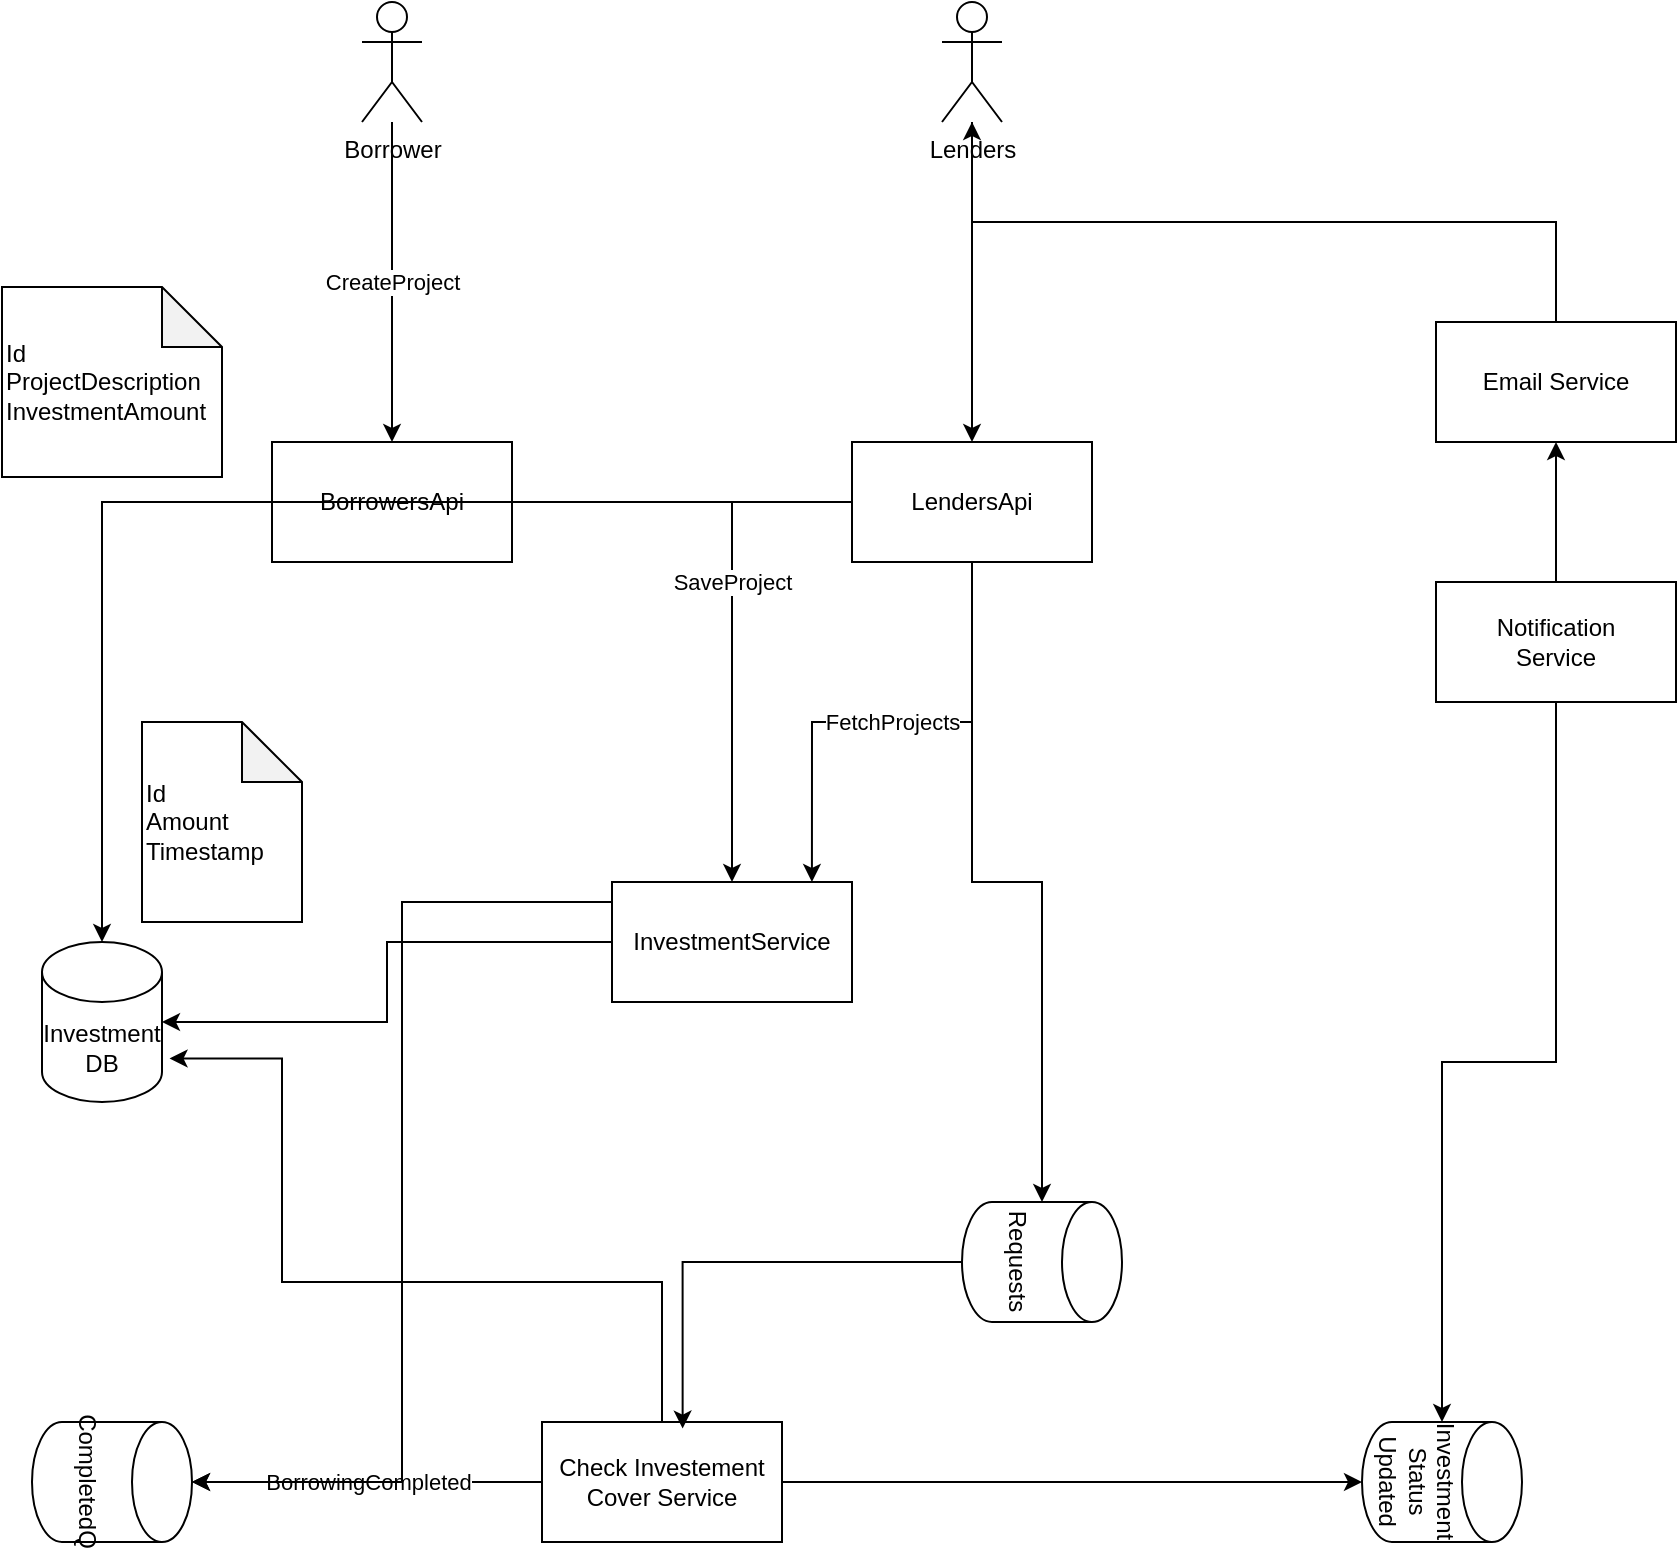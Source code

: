 <mxfile version="28.0.7">
  <diagram name="Page-1" id="QcmdCAFyl588AsEVvvNW">
    <mxGraphModel dx="1419" dy="790" grid="1" gridSize="10" guides="1" tooltips="1" connect="1" arrows="1" fold="1" page="1" pageScale="1" pageWidth="827" pageHeight="1169" math="0" shadow="0">
      <root>
        <mxCell id="0" />
        <mxCell id="1" parent="0" />
        <mxCell id="K3NKv6Qhj0mhAyRTtThp-7" value="SaveProject" style="edgeStyle=orthogonalEdgeStyle;rounded=0;orthogonalLoop=1;jettySize=auto;html=1;" edge="1" parent="1" source="L47VmO09IX6jQb7W13hx-1" target="K3NKv6Qhj0mhAyRTtThp-30">
          <mxGeometry relative="1" as="geometry" />
        </mxCell>
        <mxCell id="L47VmO09IX6jQb7W13hx-1" value="BorrowersApi" style="rounded=0;whiteSpace=wrap;html=1;" parent="1" vertex="1">
          <mxGeometry x="245" y="280" width="120" height="60" as="geometry" />
        </mxCell>
        <mxCell id="K3NKv6Qhj0mhAyRTtThp-3" value="CreateProject" style="edgeStyle=orthogonalEdgeStyle;rounded=0;orthogonalLoop=1;jettySize=auto;html=1;" edge="1" parent="1" source="K3NKv6Qhj0mhAyRTtThp-1" target="L47VmO09IX6jQb7W13hx-1">
          <mxGeometry relative="1" as="geometry" />
        </mxCell>
        <mxCell id="K3NKv6Qhj0mhAyRTtThp-1" value="Borrower" style="shape=umlActor;verticalLabelPosition=bottom;verticalAlign=top;html=1;outlineConnect=0;" vertex="1" parent="1">
          <mxGeometry x="290" y="60" width="30" height="60" as="geometry" />
        </mxCell>
        <mxCell id="K3NKv6Qhj0mhAyRTtThp-5" style="edgeStyle=orthogonalEdgeStyle;rounded=0;orthogonalLoop=1;jettySize=auto;html=1;" edge="1" parent="1" source="K3NKv6Qhj0mhAyRTtThp-2" target="K3NKv6Qhj0mhAyRTtThp-4">
          <mxGeometry relative="1" as="geometry" />
        </mxCell>
        <mxCell id="K3NKv6Qhj0mhAyRTtThp-2" value="Lenders" style="shape=umlActor;verticalLabelPosition=bottom;verticalAlign=top;html=1;outlineConnect=0;" vertex="1" parent="1">
          <mxGeometry x="580" y="60" width="30" height="60" as="geometry" />
        </mxCell>
        <mxCell id="K3NKv6Qhj0mhAyRTtThp-11" style="edgeStyle=orthogonalEdgeStyle;rounded=0;orthogonalLoop=1;jettySize=auto;html=1;" edge="1" parent="1" source="K3NKv6Qhj0mhAyRTtThp-4" target="K3NKv6Qhj0mhAyRTtThp-17">
          <mxGeometry relative="1" as="geometry">
            <mxPoint x="530" y="620" as="targetPoint" />
          </mxGeometry>
        </mxCell>
        <mxCell id="K3NKv6Qhj0mhAyRTtThp-33" style="edgeStyle=orthogonalEdgeStyle;rounded=0;orthogonalLoop=1;jettySize=auto;html=1;" edge="1" parent="1" source="K3NKv6Qhj0mhAyRTtThp-4" target="K3NKv6Qhj0mhAyRTtThp-6">
          <mxGeometry relative="1" as="geometry">
            <Array as="points">
              <mxPoint x="160" y="310" />
            </Array>
          </mxGeometry>
        </mxCell>
        <mxCell id="K3NKv6Qhj0mhAyRTtThp-4" value="LendersApi" style="rounded=0;whiteSpace=wrap;html=1;" vertex="1" parent="1">
          <mxGeometry x="535" y="280" width="120" height="60" as="geometry" />
        </mxCell>
        <mxCell id="K3NKv6Qhj0mhAyRTtThp-6" value="Investment DB" style="shape=cylinder3;whiteSpace=wrap;html=1;boundedLbl=1;backgroundOutline=1;size=15;" vertex="1" parent="1">
          <mxGeometry x="130" y="530" width="60" height="80" as="geometry" />
        </mxCell>
        <mxCell id="K3NKv6Qhj0mhAyRTtThp-8" value="FetchProjects" style="edgeStyle=orthogonalEdgeStyle;rounded=0;orthogonalLoop=1;jettySize=auto;html=1;entryX=0.833;entryY=0;entryDx=0;entryDy=0;entryPerimeter=0;" edge="1" parent="1" source="K3NKv6Qhj0mhAyRTtThp-4" target="K3NKv6Qhj0mhAyRTtThp-30">
          <mxGeometry relative="1" as="geometry" />
        </mxCell>
        <mxCell id="K3NKv6Qhj0mhAyRTtThp-13" style="edgeStyle=orthogonalEdgeStyle;rounded=0;orthogonalLoop=1;jettySize=auto;html=1;entryX=1.063;entryY=0.728;entryDx=0;entryDy=0;entryPerimeter=0;" edge="1" parent="1" source="K3NKv6Qhj0mhAyRTtThp-12" target="K3NKv6Qhj0mhAyRTtThp-6">
          <mxGeometry relative="1" as="geometry">
            <mxPoint x="670" y="640" as="targetPoint" />
            <Array as="points">
              <mxPoint x="440" y="700" />
              <mxPoint x="250" y="700" />
              <mxPoint x="250" y="588" />
            </Array>
          </mxGeometry>
        </mxCell>
        <mxCell id="K3NKv6Qhj0mhAyRTtThp-22" value="" style="edgeStyle=orthogonalEdgeStyle;rounded=0;orthogonalLoop=1;jettySize=auto;html=1;entryX=0.5;entryY=1;entryDx=0;entryDy=0;entryPerimeter=0;" edge="1" parent="1" source="K3NKv6Qhj0mhAyRTtThp-12" target="K3NKv6Qhj0mhAyRTtThp-23">
          <mxGeometry relative="1" as="geometry" />
        </mxCell>
        <mxCell id="K3NKv6Qhj0mhAyRTtThp-29" value="BorrowingCompleted" style="edgeStyle=orthogonalEdgeStyle;rounded=0;orthogonalLoop=1;jettySize=auto;html=1;" edge="1" parent="1" source="K3NKv6Qhj0mhAyRTtThp-12" target="K3NKv6Qhj0mhAyRTtThp-34">
          <mxGeometry relative="1" as="geometry">
            <mxPoint x="210" y="760" as="targetPoint" />
          </mxGeometry>
        </mxCell>
        <mxCell id="K3NKv6Qhj0mhAyRTtThp-12" value="Check Investement Cover Service" style="rounded=0;whiteSpace=wrap;html=1;" vertex="1" parent="1">
          <mxGeometry x="380" y="770" width="120" height="60" as="geometry" />
        </mxCell>
        <mxCell id="K3NKv6Qhj0mhAyRTtThp-15" value="Id&lt;div&gt;Amount&lt;/div&gt;&lt;div&gt;Timestamp&lt;/div&gt;" style="shape=note;whiteSpace=wrap;html=1;backgroundOutline=1;darkOpacity=0.05;align=left;" vertex="1" parent="1">
          <mxGeometry x="180" y="420" width="80" height="100" as="geometry" />
        </mxCell>
        <mxCell id="K3NKv6Qhj0mhAyRTtThp-16" value="Id&lt;div&gt;ProjectDescription&lt;/div&gt;&lt;div&gt;InvestmentAmount&lt;/div&gt;" style="shape=note;whiteSpace=wrap;html=1;backgroundOutline=1;darkOpacity=0.05;align=left;" vertex="1" parent="1">
          <mxGeometry x="110" y="202.5" width="110" height="95" as="geometry" />
        </mxCell>
        <mxCell id="K3NKv6Qhj0mhAyRTtThp-17" value="Requests" style="shape=cylinder3;whiteSpace=wrap;html=1;boundedLbl=1;backgroundOutline=1;size=15;rotation=90;" vertex="1" parent="1">
          <mxGeometry x="600" y="650" width="60" height="80" as="geometry" />
        </mxCell>
        <mxCell id="K3NKv6Qhj0mhAyRTtThp-18" style="edgeStyle=orthogonalEdgeStyle;rounded=0;orthogonalLoop=1;jettySize=auto;html=1;entryX=0.586;entryY=0.055;entryDx=0;entryDy=0;entryPerimeter=0;" edge="1" parent="1" source="K3NKv6Qhj0mhAyRTtThp-17" target="K3NKv6Qhj0mhAyRTtThp-12">
          <mxGeometry relative="1" as="geometry" />
        </mxCell>
        <mxCell id="K3NKv6Qhj0mhAyRTtThp-25" style="edgeStyle=orthogonalEdgeStyle;rounded=0;orthogonalLoop=1;jettySize=auto;html=1;" edge="1" parent="1" source="K3NKv6Qhj0mhAyRTtThp-21" target="K3NKv6Qhj0mhAyRTtThp-23">
          <mxGeometry relative="1" as="geometry" />
        </mxCell>
        <mxCell id="K3NKv6Qhj0mhAyRTtThp-28" style="edgeStyle=orthogonalEdgeStyle;rounded=0;orthogonalLoop=1;jettySize=auto;html=1;entryX=0.5;entryY=1;entryDx=0;entryDy=0;" edge="1" parent="1" source="K3NKv6Qhj0mhAyRTtThp-21" target="K3NKv6Qhj0mhAyRTtThp-26">
          <mxGeometry relative="1" as="geometry" />
        </mxCell>
        <mxCell id="K3NKv6Qhj0mhAyRTtThp-21" value="Notification&lt;div&gt;Service&lt;/div&gt;" style="rounded=0;whiteSpace=wrap;html=1;" vertex="1" parent="1">
          <mxGeometry x="827" y="350" width="120" height="60" as="geometry" />
        </mxCell>
        <mxCell id="K3NKv6Qhj0mhAyRTtThp-23" value="Investment Status Updated" style="shape=cylinder3;whiteSpace=wrap;html=1;boundedLbl=1;backgroundOutline=1;size=15;rotation=90;" vertex="1" parent="1">
          <mxGeometry x="800" y="760" width="60" height="80" as="geometry" />
        </mxCell>
        <mxCell id="K3NKv6Qhj0mhAyRTtThp-27" style="edgeStyle=orthogonalEdgeStyle;rounded=0;orthogonalLoop=1;jettySize=auto;html=1;exitX=0.5;exitY=0;exitDx=0;exitDy=0;" edge="1" parent="1" source="K3NKv6Qhj0mhAyRTtThp-26" target="K3NKv6Qhj0mhAyRTtThp-2">
          <mxGeometry relative="1" as="geometry" />
        </mxCell>
        <mxCell id="K3NKv6Qhj0mhAyRTtThp-26" value="Email Service" style="rounded=0;whiteSpace=wrap;html=1;" vertex="1" parent="1">
          <mxGeometry x="827" y="220" width="120" height="60" as="geometry" />
        </mxCell>
        <mxCell id="K3NKv6Qhj0mhAyRTtThp-31" style="edgeStyle=orthogonalEdgeStyle;rounded=0;orthogonalLoop=1;jettySize=auto;html=1;" edge="1" parent="1" source="K3NKv6Qhj0mhAyRTtThp-30" target="K3NKv6Qhj0mhAyRTtThp-6">
          <mxGeometry relative="1" as="geometry" />
        </mxCell>
        <mxCell id="K3NKv6Qhj0mhAyRTtThp-35" style="edgeStyle=orthogonalEdgeStyle;rounded=0;orthogonalLoop=1;jettySize=auto;html=1;" edge="1" parent="1" source="K3NKv6Qhj0mhAyRTtThp-30" target="K3NKv6Qhj0mhAyRTtThp-34">
          <mxGeometry relative="1" as="geometry">
            <Array as="points">
              <mxPoint x="310" y="510" />
              <mxPoint x="310" y="800" />
            </Array>
          </mxGeometry>
        </mxCell>
        <mxCell id="K3NKv6Qhj0mhAyRTtThp-30" value="InvestmentService" style="rounded=0;whiteSpace=wrap;html=1;" vertex="1" parent="1">
          <mxGeometry x="415" y="500" width="120" height="60" as="geometry" />
        </mxCell>
        <mxCell id="K3NKv6Qhj0mhAyRTtThp-34" value="CompletedQ" style="shape=cylinder3;whiteSpace=wrap;html=1;boundedLbl=1;backgroundOutline=1;size=15;rotation=90;" vertex="1" parent="1">
          <mxGeometry x="135" y="760" width="60" height="80" as="geometry" />
        </mxCell>
      </root>
    </mxGraphModel>
  </diagram>
</mxfile>
